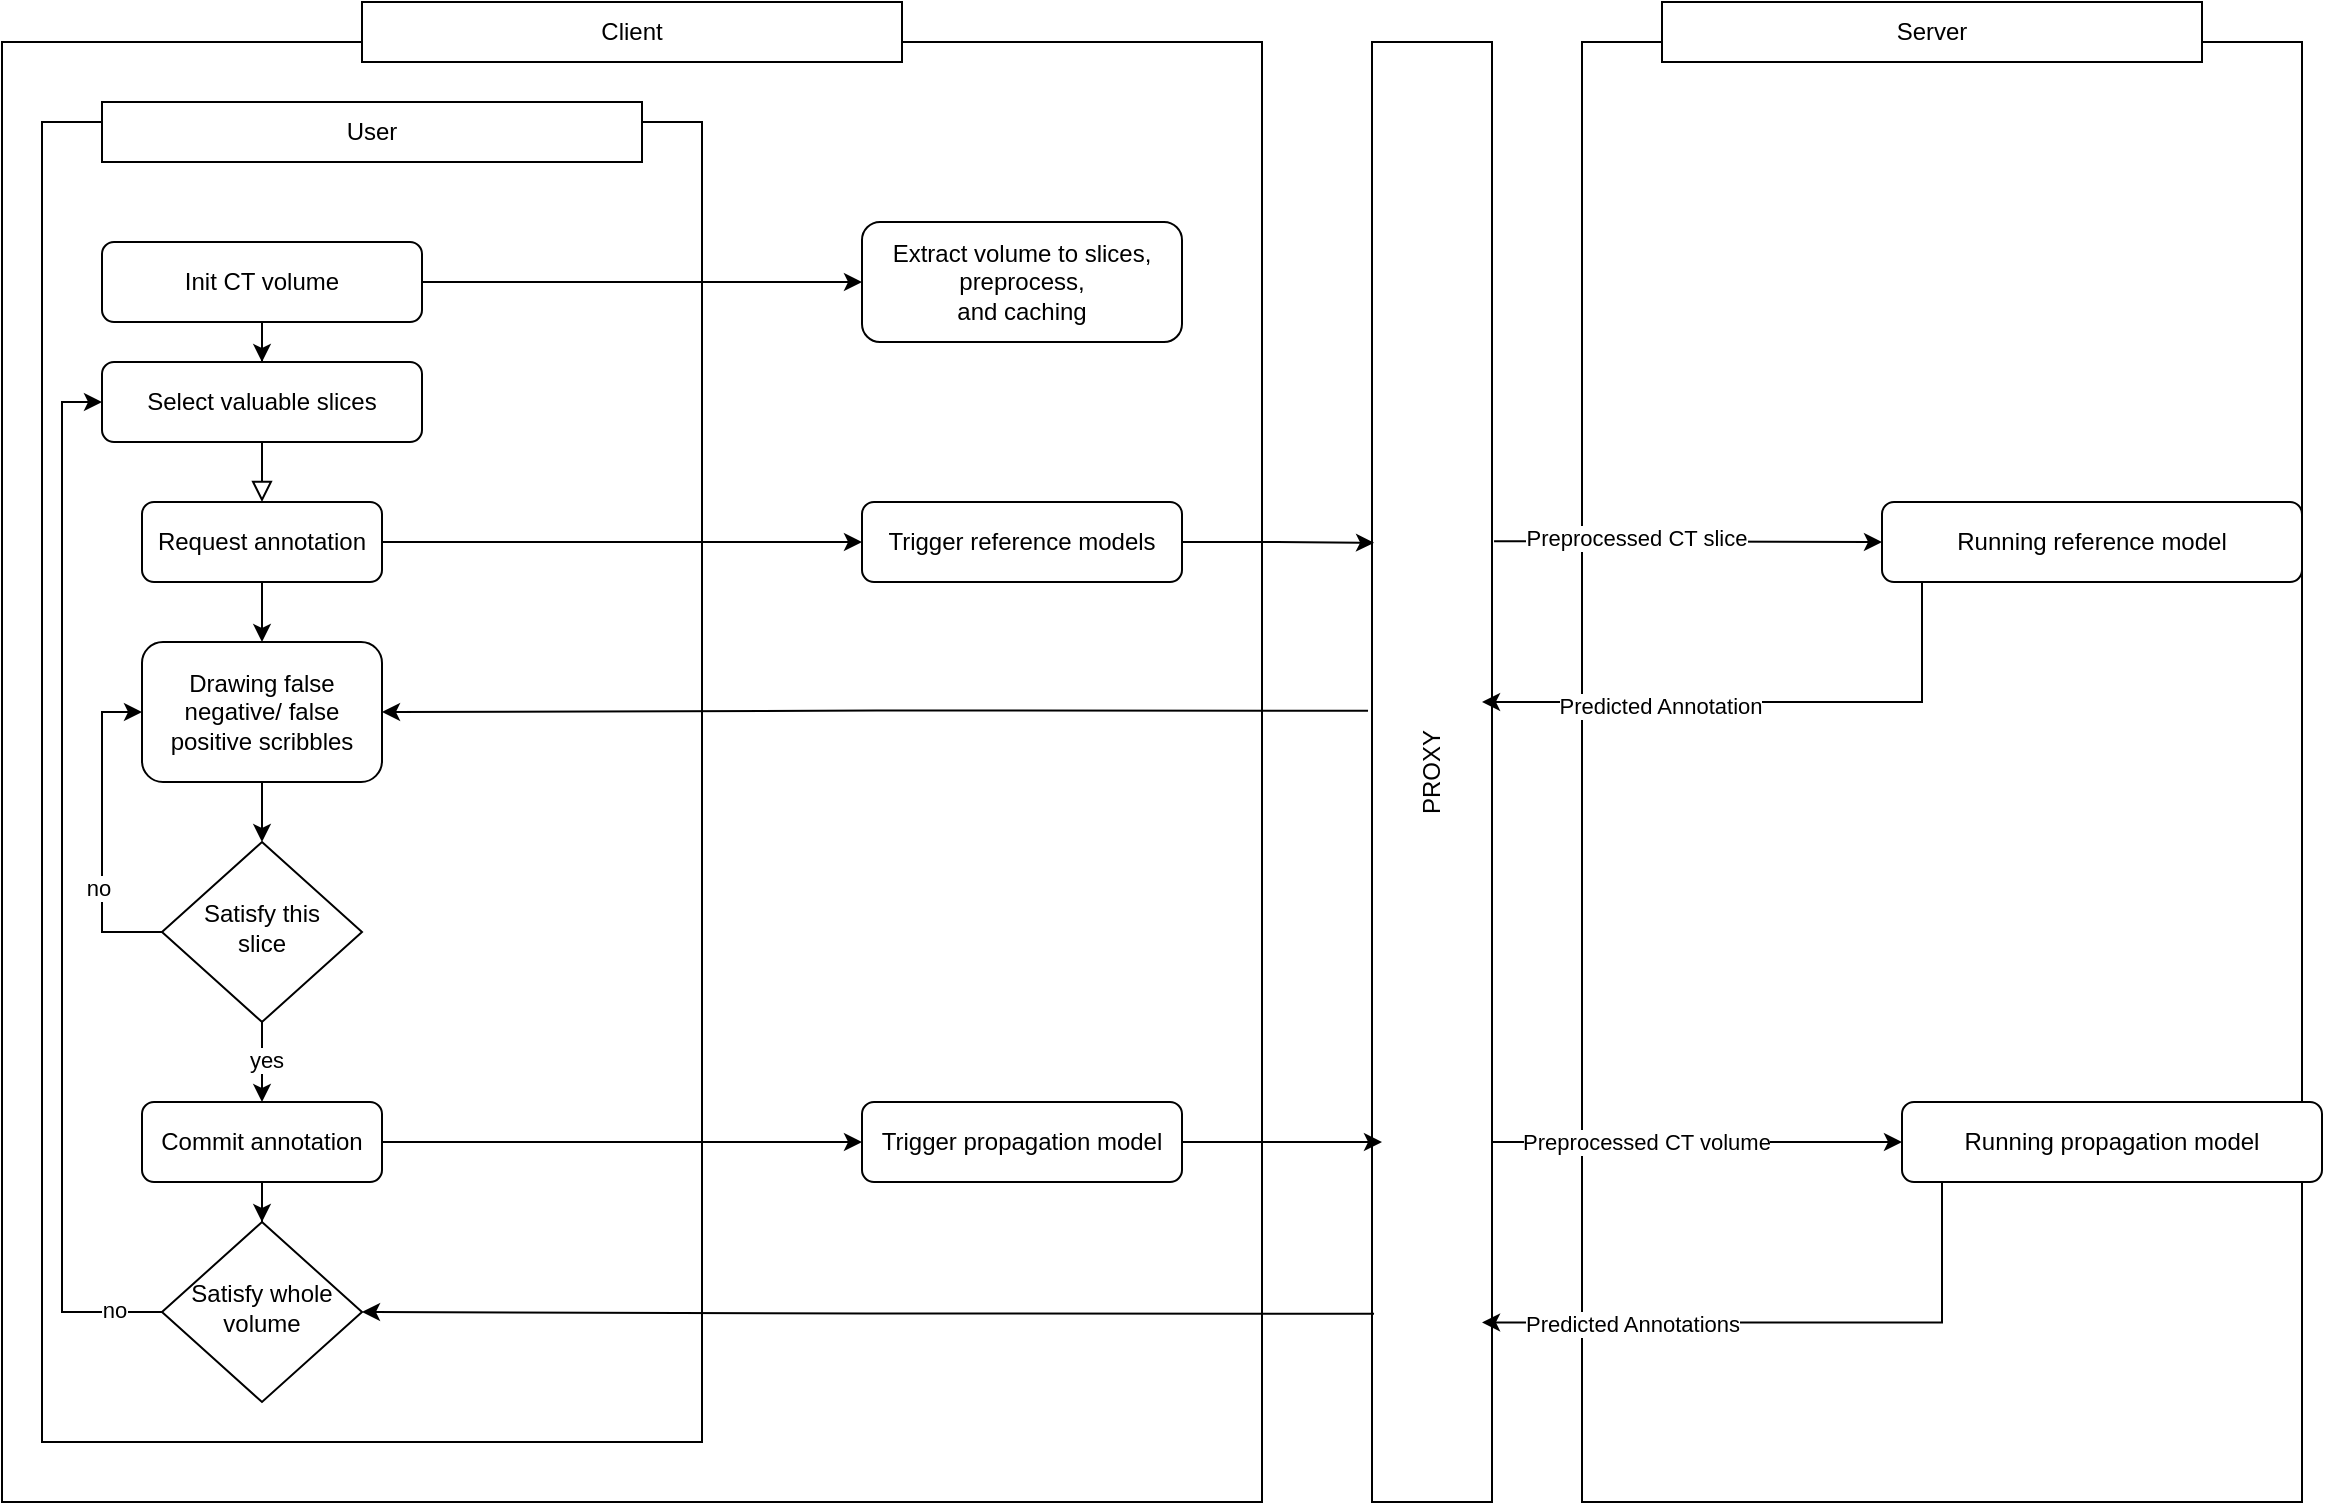 <mxfile version="20.2.2" type="device"><diagram id="C5RBs43oDa-KdzZeNtuy" name="Page-1"><mxGraphModel dx="970" dy="1857" grid="1" gridSize="10" guides="1" tooltips="1" connect="1" arrows="1" fold="1" page="1" pageScale="1" pageWidth="827" pageHeight="1169" math="0" shadow="0"><root><mxCell id="WIyWlLk6GJQsqaUBKTNV-0"/><mxCell id="WIyWlLk6GJQsqaUBKTNV-1" parent="WIyWlLk6GJQsqaUBKTNV-0"/><mxCell id="HVLchn1ct0Wa4b3HwJCW-0" value="PROXY" style="rounded=0;whiteSpace=wrap;html=1;rotation=-90;" vertex="1" parent="WIyWlLk6GJQsqaUBKTNV-1"><mxGeometry x="400" y="345" width="730" height="60" as="geometry"/></mxCell><mxCell id="kdZrksMpw6mGFtZbzFAD-35" value="" style="rounded=0;whiteSpace=wrap;html=1;" parent="WIyWlLk6GJQsqaUBKTNV-1" vertex="1"><mxGeometry x="840" y="10" width="360" height="730" as="geometry"/></mxCell><mxCell id="kdZrksMpw6mGFtZbzFAD-1" value="" style="rounded=0;whiteSpace=wrap;html=1;" parent="WIyWlLk6GJQsqaUBKTNV-1" vertex="1"><mxGeometry x="50" y="10" width="630" height="730" as="geometry"/></mxCell><mxCell id="kdZrksMpw6mGFtZbzFAD-0" value="" style="rounded=0;whiteSpace=wrap;html=1;" parent="WIyWlLk6GJQsqaUBKTNV-1" vertex="1"><mxGeometry x="70" y="50" width="330" height="660" as="geometry"/></mxCell><mxCell id="WIyWlLk6GJQsqaUBKTNV-2" value="" style="rounded=0;html=1;jettySize=auto;orthogonalLoop=1;fontSize=11;endArrow=block;endFill=0;endSize=8;strokeWidth=1;shadow=0;labelBackgroundColor=none;edgeStyle=orthogonalEdgeStyle;entryX=0.5;entryY=0;entryDx=0;entryDy=0;" parent="WIyWlLk6GJQsqaUBKTNV-1" source="WIyWlLk6GJQsqaUBKTNV-3" target="WIyWlLk6GJQsqaUBKTNV-7" edge="1"><mxGeometry relative="1" as="geometry"><mxPoint x="160" y="235" as="targetPoint"/></mxGeometry></mxCell><mxCell id="WIyWlLk6GJQsqaUBKTNV-3" value="Select valuable slices" style="rounded=1;whiteSpace=wrap;html=1;fontSize=12;glass=0;strokeWidth=1;shadow=0;" parent="WIyWlLk6GJQsqaUBKTNV-1" vertex="1"><mxGeometry x="100" y="170" width="160" height="40" as="geometry"/></mxCell><mxCell id="kdZrksMpw6mGFtZbzFAD-5" value="" style="edgeStyle=orthogonalEdgeStyle;rounded=0;orthogonalLoop=1;jettySize=auto;html=1;" parent="WIyWlLk6GJQsqaUBKTNV-1" source="WIyWlLk6GJQsqaUBKTNV-7" target="kdZrksMpw6mGFtZbzFAD-4" edge="1"><mxGeometry relative="1" as="geometry"/></mxCell><mxCell id="kdZrksMpw6mGFtZbzFAD-29" style="edgeStyle=orthogonalEdgeStyle;rounded=0;orthogonalLoop=1;jettySize=auto;html=1;entryX=0;entryY=0.5;entryDx=0;entryDy=0;" parent="WIyWlLk6GJQsqaUBKTNV-1" source="WIyWlLk6GJQsqaUBKTNV-7" target="kdZrksMpw6mGFtZbzFAD-28" edge="1"><mxGeometry relative="1" as="geometry"/></mxCell><mxCell id="WIyWlLk6GJQsqaUBKTNV-7" value="Request annotation" style="rounded=1;whiteSpace=wrap;html=1;fontSize=12;glass=0;strokeWidth=1;shadow=0;" parent="WIyWlLk6GJQsqaUBKTNV-1" vertex="1"><mxGeometry x="120" y="240" width="120" height="40" as="geometry"/></mxCell><mxCell id="kdZrksMpw6mGFtZbzFAD-8" value="" style="edgeStyle=orthogonalEdgeStyle;rounded=0;orthogonalLoop=1;jettySize=auto;html=1;" parent="WIyWlLk6GJQsqaUBKTNV-1" source="WIyWlLk6GJQsqaUBKTNV-10" target="kdZrksMpw6mGFtZbzFAD-7" edge="1"><mxGeometry relative="1" as="geometry"/></mxCell><mxCell id="kdZrksMpw6mGFtZbzFAD-19" value="yes" style="edgeLabel;html=1;align=center;verticalAlign=middle;resizable=0;points=[];" parent="kdZrksMpw6mGFtZbzFAD-8" vertex="1" connectable="0"><mxGeometry x="-0.075" y="2" relative="1" as="geometry"><mxPoint as="offset"/></mxGeometry></mxCell><mxCell id="kdZrksMpw6mGFtZbzFAD-16" style="edgeStyle=orthogonalEdgeStyle;rounded=0;orthogonalLoop=1;jettySize=auto;html=1;entryX=0;entryY=0.5;entryDx=0;entryDy=0;" parent="WIyWlLk6GJQsqaUBKTNV-1" source="WIyWlLk6GJQsqaUBKTNV-10" target="kdZrksMpw6mGFtZbzFAD-4" edge="1"><mxGeometry relative="1" as="geometry"><Array as="points"><mxPoint x="100" y="455"/><mxPoint x="100" y="345"/></Array></mxGeometry></mxCell><mxCell id="kdZrksMpw6mGFtZbzFAD-17" value="no" style="edgeLabel;html=1;align=center;verticalAlign=middle;resizable=0;points=[];" parent="kdZrksMpw6mGFtZbzFAD-16" vertex="1" connectable="0"><mxGeometry x="-0.331" y="2" relative="1" as="geometry"><mxPoint y="1" as="offset"/></mxGeometry></mxCell><mxCell id="WIyWlLk6GJQsqaUBKTNV-10" value="Satisfy this&lt;br&gt;slice" style="rhombus;whiteSpace=wrap;html=1;shadow=0;fontFamily=Helvetica;fontSize=12;align=center;strokeWidth=1;spacing=6;spacingTop=-4;" parent="WIyWlLk6GJQsqaUBKTNV-1" vertex="1"><mxGeometry x="130" y="410" width="100" height="90" as="geometry"/></mxCell><mxCell id="kdZrksMpw6mGFtZbzFAD-2" value="User" style="rounded=0;whiteSpace=wrap;html=1;" parent="WIyWlLk6GJQsqaUBKTNV-1" vertex="1"><mxGeometry x="100" y="40" width="270" height="30" as="geometry"/></mxCell><mxCell id="kdZrksMpw6mGFtZbzFAD-6" value="" style="edgeStyle=orthogonalEdgeStyle;rounded=0;orthogonalLoop=1;jettySize=auto;html=1;" parent="WIyWlLk6GJQsqaUBKTNV-1" source="kdZrksMpw6mGFtZbzFAD-4" target="WIyWlLk6GJQsqaUBKTNV-10" edge="1"><mxGeometry relative="1" as="geometry"/></mxCell><mxCell id="HVLchn1ct0Wa4b3HwJCW-8" style="edgeStyle=orthogonalEdgeStyle;rounded=0;orthogonalLoop=1;jettySize=auto;html=1;exitX=0.542;exitY=-0.033;exitDx=0;exitDy=0;exitPerimeter=0;" edge="1" parent="WIyWlLk6GJQsqaUBKTNV-1" source="HVLchn1ct0Wa4b3HwJCW-0" target="kdZrksMpw6mGFtZbzFAD-4"><mxGeometry relative="1" as="geometry"/></mxCell><mxCell id="kdZrksMpw6mGFtZbzFAD-4" value="Drawing false negative/ false positive scribbles" style="rounded=1;whiteSpace=wrap;html=1;fontSize=12;glass=0;strokeWidth=1;shadow=0;" parent="WIyWlLk6GJQsqaUBKTNV-1" vertex="1"><mxGeometry x="120" y="310" width="120" height="70" as="geometry"/></mxCell><mxCell id="kdZrksMpw6mGFtZbzFAD-12" value="" style="edgeStyle=orthogonalEdgeStyle;rounded=0;orthogonalLoop=1;jettySize=auto;html=1;" parent="WIyWlLk6GJQsqaUBKTNV-1" source="kdZrksMpw6mGFtZbzFAD-7" target="kdZrksMpw6mGFtZbzFAD-9" edge="1"><mxGeometry relative="1" as="geometry"/></mxCell><mxCell id="kdZrksMpw6mGFtZbzFAD-34" style="edgeStyle=orthogonalEdgeStyle;rounded=0;orthogonalLoop=1;jettySize=auto;html=1;" parent="WIyWlLk6GJQsqaUBKTNV-1" source="kdZrksMpw6mGFtZbzFAD-7" target="kdZrksMpw6mGFtZbzFAD-30" edge="1"><mxGeometry relative="1" as="geometry"/></mxCell><mxCell id="kdZrksMpw6mGFtZbzFAD-7" value="Commit annotation" style="rounded=1;whiteSpace=wrap;html=1;fontSize=12;glass=0;strokeWidth=1;shadow=0;" parent="WIyWlLk6GJQsqaUBKTNV-1" vertex="1"><mxGeometry x="120" y="540" width="120" height="40" as="geometry"/></mxCell><mxCell id="kdZrksMpw6mGFtZbzFAD-13" style="edgeStyle=orthogonalEdgeStyle;rounded=0;orthogonalLoop=1;jettySize=auto;html=1;entryX=0;entryY=0.5;entryDx=0;entryDy=0;" parent="WIyWlLk6GJQsqaUBKTNV-1" source="kdZrksMpw6mGFtZbzFAD-9" target="WIyWlLk6GJQsqaUBKTNV-3" edge="1"><mxGeometry relative="1" as="geometry"><Array as="points"><mxPoint x="80" y="645"/><mxPoint x="80" y="190"/></Array></mxGeometry></mxCell><mxCell id="kdZrksMpw6mGFtZbzFAD-14" value="no" style="edgeLabel;html=1;align=center;verticalAlign=middle;resizable=0;points=[];" parent="kdZrksMpw6mGFtZbzFAD-13" vertex="1" connectable="0"><mxGeometry x="-0.909" y="-1" relative="1" as="geometry"><mxPoint as="offset"/></mxGeometry></mxCell><mxCell id="HVLchn1ct0Wa4b3HwJCW-5" style="edgeStyle=orthogonalEdgeStyle;rounded=0;orthogonalLoop=1;jettySize=auto;html=1;exitX=0.129;exitY=0.017;exitDx=0;exitDy=0;entryX=1;entryY=0.5;entryDx=0;entryDy=0;exitPerimeter=0;" edge="1" parent="WIyWlLk6GJQsqaUBKTNV-1" source="HVLchn1ct0Wa4b3HwJCW-0" target="kdZrksMpw6mGFtZbzFAD-9"><mxGeometry relative="1" as="geometry"/></mxCell><mxCell id="kdZrksMpw6mGFtZbzFAD-9" value="Satisfy whole volume" style="rhombus;whiteSpace=wrap;html=1;shadow=0;fontFamily=Helvetica;fontSize=12;align=center;strokeWidth=1;spacing=6;spacingTop=-4;" parent="WIyWlLk6GJQsqaUBKTNV-1" vertex="1"><mxGeometry x="130" y="600" width="100" height="90" as="geometry"/></mxCell><mxCell id="kdZrksMpw6mGFtZbzFAD-22" style="edgeStyle=orthogonalEdgeStyle;rounded=0;orthogonalLoop=1;jettySize=auto;html=1;" parent="WIyWlLk6GJQsqaUBKTNV-1" source="kdZrksMpw6mGFtZbzFAD-20" target="WIyWlLk6GJQsqaUBKTNV-3" edge="1"><mxGeometry relative="1" as="geometry"/></mxCell><mxCell id="kdZrksMpw6mGFtZbzFAD-27" style="edgeStyle=orthogonalEdgeStyle;rounded=0;orthogonalLoop=1;jettySize=auto;html=1;entryX=0;entryY=0.5;entryDx=0;entryDy=0;" parent="WIyWlLk6GJQsqaUBKTNV-1" source="kdZrksMpw6mGFtZbzFAD-20" target="kdZrksMpw6mGFtZbzFAD-25" edge="1"><mxGeometry relative="1" as="geometry"/></mxCell><mxCell id="kdZrksMpw6mGFtZbzFAD-20" value="Init CT volume" style="rounded=1;whiteSpace=wrap;html=1;fontSize=12;glass=0;strokeWidth=1;shadow=0;" parent="WIyWlLk6GJQsqaUBKTNV-1" vertex="1"><mxGeometry x="100" y="110" width="160" height="40" as="geometry"/></mxCell><mxCell id="kdZrksMpw6mGFtZbzFAD-24" value="Client" style="rounded=0;whiteSpace=wrap;html=1;" parent="WIyWlLk6GJQsqaUBKTNV-1" vertex="1"><mxGeometry x="230" y="-10" width="270" height="30" as="geometry"/></mxCell><mxCell id="kdZrksMpw6mGFtZbzFAD-25" value="Extract volume to slices,&lt;br&gt;preprocess,&lt;br&gt;and caching" style="rounded=1;whiteSpace=wrap;html=1;fontSize=12;glass=0;strokeWidth=1;shadow=0;" parent="WIyWlLk6GJQsqaUBKTNV-1" vertex="1"><mxGeometry x="480" y="100" width="160" height="60" as="geometry"/></mxCell><mxCell id="HVLchn1ct0Wa4b3HwJCW-1" style="edgeStyle=orthogonalEdgeStyle;rounded=0;orthogonalLoop=1;jettySize=auto;html=1;entryX=0.657;entryY=0.017;entryDx=0;entryDy=0;entryPerimeter=0;" edge="1" parent="WIyWlLk6GJQsqaUBKTNV-1" source="kdZrksMpw6mGFtZbzFAD-28" target="HVLchn1ct0Wa4b3HwJCW-0"><mxGeometry relative="1" as="geometry"/></mxCell><mxCell id="kdZrksMpw6mGFtZbzFAD-28" value="Trigger reference models" style="rounded=1;whiteSpace=wrap;html=1;fontSize=12;glass=0;strokeWidth=1;shadow=0;" parent="WIyWlLk6GJQsqaUBKTNV-1" vertex="1"><mxGeometry x="480" y="240" width="160" height="40" as="geometry"/></mxCell><mxCell id="HVLchn1ct0Wa4b3HwJCW-2" style="edgeStyle=orthogonalEdgeStyle;rounded=0;orthogonalLoop=1;jettySize=auto;html=1;" edge="1" parent="WIyWlLk6GJQsqaUBKTNV-1" source="kdZrksMpw6mGFtZbzFAD-30"><mxGeometry relative="1" as="geometry"><mxPoint x="740" y="560" as="targetPoint"/></mxGeometry></mxCell><mxCell id="kdZrksMpw6mGFtZbzFAD-30" value="Trigger propagation model" style="rounded=1;whiteSpace=wrap;html=1;fontSize=12;glass=0;strokeWidth=1;shadow=0;" parent="WIyWlLk6GJQsqaUBKTNV-1" vertex="1"><mxGeometry x="480" y="540" width="160" height="40" as="geometry"/></mxCell><mxCell id="kdZrksMpw6mGFtZbzFAD-36" value="Server" style="rounded=0;whiteSpace=wrap;html=1;" parent="WIyWlLk6GJQsqaUBKTNV-1" vertex="1"><mxGeometry x="880" y="-10" width="270" height="30" as="geometry"/></mxCell><mxCell id="HVLchn1ct0Wa4b3HwJCW-3" style="edgeStyle=orthogonalEdgeStyle;rounded=0;orthogonalLoop=1;jettySize=auto;html=1;entryX=0.548;entryY=0.917;entryDx=0;entryDy=0;entryPerimeter=0;" edge="1" parent="WIyWlLk6GJQsqaUBKTNV-1" source="kdZrksMpw6mGFtZbzFAD-37" target="HVLchn1ct0Wa4b3HwJCW-0"><mxGeometry relative="1" as="geometry"><Array as="points"><mxPoint x="1010" y="340"/></Array></mxGeometry></mxCell><mxCell id="HVLchn1ct0Wa4b3HwJCW-13" value="Predicted Annotation" style="edgeLabel;html=1;align=center;verticalAlign=middle;resizable=0;points=[];" vertex="1" connectable="0" parent="HVLchn1ct0Wa4b3HwJCW-3"><mxGeometry x="0.364" y="2" relative="1" as="geometry"><mxPoint as="offset"/></mxGeometry></mxCell><mxCell id="HVLchn1ct0Wa4b3HwJCW-9" style="edgeStyle=orthogonalEdgeStyle;rounded=0;orthogonalLoop=1;jettySize=auto;html=1;exitX=0.658;exitY=1.017;exitDx=0;exitDy=0;exitPerimeter=0;" edge="1" parent="WIyWlLk6GJQsqaUBKTNV-1" source="HVLchn1ct0Wa4b3HwJCW-0" target="kdZrksMpw6mGFtZbzFAD-37"><mxGeometry relative="1" as="geometry"/></mxCell><mxCell id="HVLchn1ct0Wa4b3HwJCW-12" value="Preprocessed CT slice" style="edgeLabel;html=1;align=center;verticalAlign=middle;resizable=0;points=[];" vertex="1" connectable="0" parent="HVLchn1ct0Wa4b3HwJCW-9"><mxGeometry x="-0.269" y="2" relative="1" as="geometry"><mxPoint as="offset"/></mxGeometry></mxCell><mxCell id="kdZrksMpw6mGFtZbzFAD-37" value="Running reference model" style="rounded=1;whiteSpace=wrap;html=1;fontSize=12;glass=0;strokeWidth=1;shadow=0;" parent="WIyWlLk6GJQsqaUBKTNV-1" vertex="1"><mxGeometry x="990" y="240" width="210" height="40" as="geometry"/></mxCell><mxCell id="HVLchn1ct0Wa4b3HwJCW-6" style="edgeStyle=orthogonalEdgeStyle;rounded=0;orthogonalLoop=1;jettySize=auto;html=1;entryX=0.123;entryY=0.917;entryDx=0;entryDy=0;entryPerimeter=0;" edge="1" parent="WIyWlLk6GJQsqaUBKTNV-1" source="kdZrksMpw6mGFtZbzFAD-40" target="HVLchn1ct0Wa4b3HwJCW-0"><mxGeometry relative="1" as="geometry"><Array as="points"><mxPoint x="1020" y="650"/></Array></mxGeometry></mxCell><mxCell id="HVLchn1ct0Wa4b3HwJCW-15" value="Predicted Annotations" style="edgeLabel;html=1;align=center;verticalAlign=middle;resizable=0;points=[];" vertex="1" connectable="0" parent="HVLchn1ct0Wa4b3HwJCW-6"><mxGeometry x="0.5" y="1" relative="1" as="geometry"><mxPoint as="offset"/></mxGeometry></mxCell><mxCell id="HVLchn1ct0Wa4b3HwJCW-10" style="edgeStyle=orthogonalEdgeStyle;rounded=0;orthogonalLoop=1;jettySize=auto;html=1;exitX=0.25;exitY=1;exitDx=0;exitDy=0;" edge="1" parent="WIyWlLk6GJQsqaUBKTNV-1" source="HVLchn1ct0Wa4b3HwJCW-0" target="kdZrksMpw6mGFtZbzFAD-40"><mxGeometry relative="1" as="geometry"><Array as="points"><mxPoint x="795" y="560"/></Array></mxGeometry></mxCell><mxCell id="HVLchn1ct0Wa4b3HwJCW-14" value="Preprocessed CT volume" style="edgeLabel;html=1;align=center;verticalAlign=middle;resizable=0;points=[];" vertex="1" connectable="0" parent="HVLchn1ct0Wa4b3HwJCW-10"><mxGeometry x="-0.243" y="1" relative="1" as="geometry"><mxPoint x="1" y="1" as="offset"/></mxGeometry></mxCell><mxCell id="kdZrksMpw6mGFtZbzFAD-40" value="Running propagation model" style="rounded=1;whiteSpace=wrap;html=1;fontSize=12;glass=0;strokeWidth=1;shadow=0;" parent="WIyWlLk6GJQsqaUBKTNV-1" vertex="1"><mxGeometry x="1000" y="540" width="210" height="40" as="geometry"/></mxCell></root></mxGraphModel></diagram></mxfile>